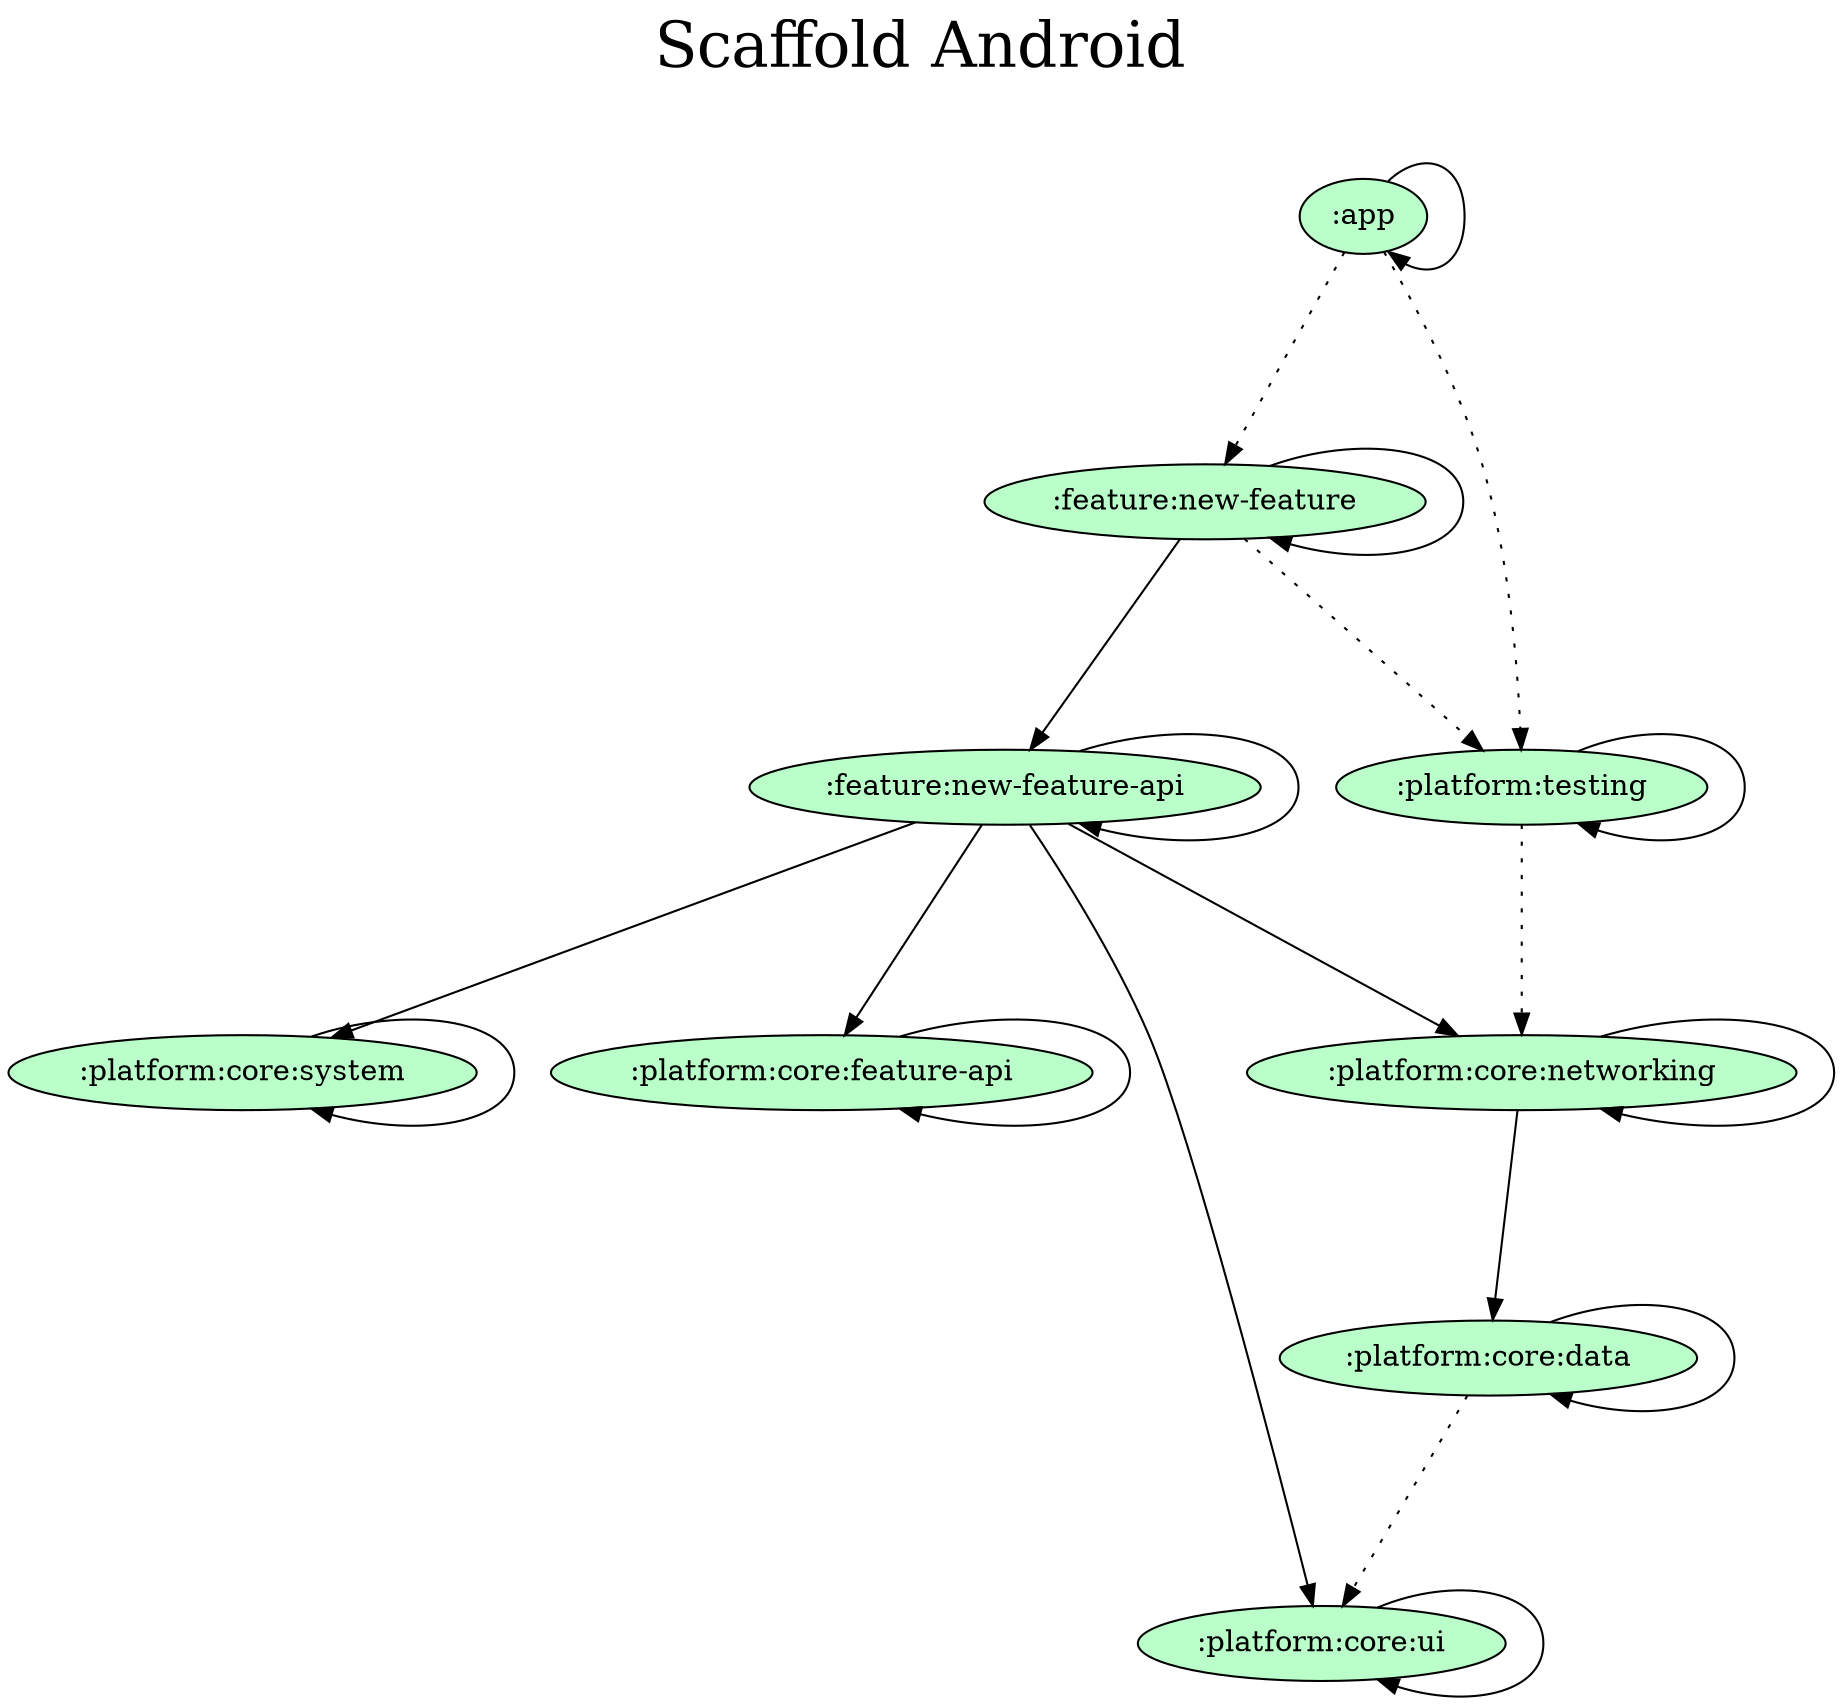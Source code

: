 digraph {
  graph [label="Scaffold Android\n ",labelloc=t,fontsize=30,ranksep=1.4];
  node [style=filled, fillcolor="#bbbbbb"];
  rankdir=TB;

  # Projects

  ":app" [fillcolor="#baffc9"];
  ":feature:new-feature" [fillcolor="#baffc9"];
  ":feature:new-feature-api" [fillcolor="#baffc9"];
  ":platform:core:data" [fillcolor="#baffc9"];
  ":platform:core:feature-api" [fillcolor="#baffc9"];
  ":platform:core:networking" [fillcolor="#baffc9"];
  ":platform:core:system" [fillcolor="#baffc9"];
  ":platform:core:ui" [fillcolor="#baffc9"];
  ":platform:testing" [fillcolor="#baffc9"];

  {rank = same;}

  # Dependencies

  ":app" -> ":platform:testing" [style=dotted]
  ":app" -> ":app"
  ":app" -> ":feature:new-feature" [style=dotted]
  ":feature:new-feature-api" -> ":platform:core:feature-api"
  ":feature:new-feature-api" -> ":platform:core:networking"
  ":feature:new-feature-api" -> ":platform:core:system"
  ":feature:new-feature-api" -> ":platform:core:ui"
  ":feature:new-feature-api" -> ":feature:new-feature-api"
  ":feature:new-feature" -> ":feature:new-feature-api"
  ":feature:new-feature" -> ":feature:new-feature"
  ":feature:new-feature" -> ":platform:testing" [style=dotted]
  ":platform:testing" -> ":platform:testing"
  ":platform:testing" -> ":platform:core:networking" [style=dotted]
  ":platform:core:system" -> ":platform:core:system"
  ":platform:core:data" -> ":platform:core:data"
  ":platform:core:data" -> ":platform:core:ui" [style=dotted]
  ":platform:core:ui" -> ":platform:core:ui"
  ":platform:core:feature-api" -> ":platform:core:feature-api"
  ":platform:core:networking" -> ":platform:core:data"
  ":platform:core:networking" -> ":platform:core:networking"
}

